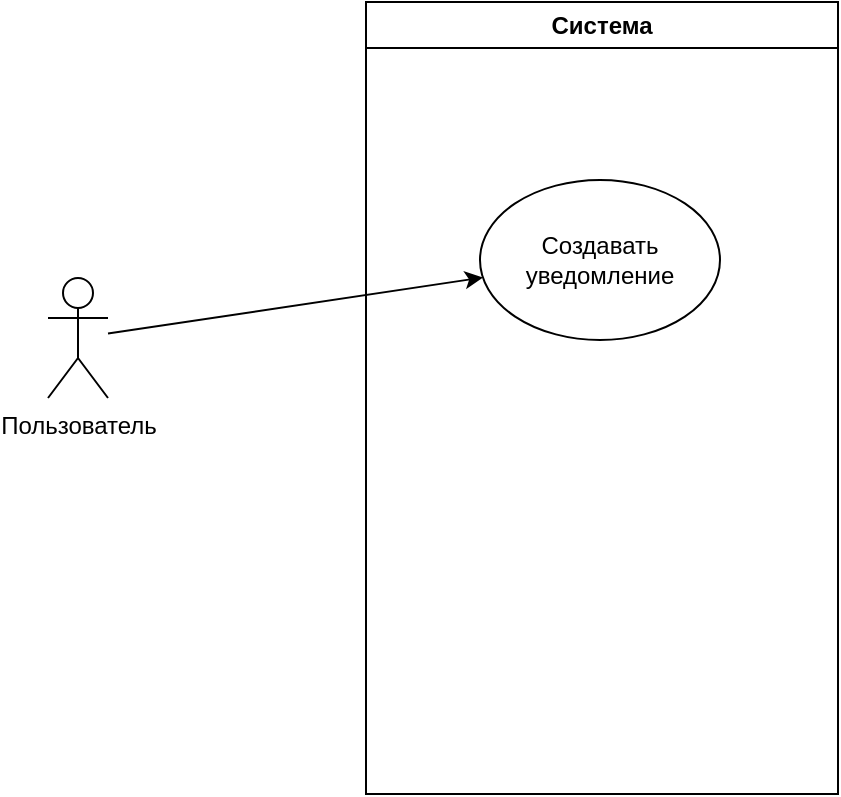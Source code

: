 <mxfile version="24.4.0" type="github">
  <diagram name="Page-1" id="9ZmzEBOo0Ev5dIL-j1Jn">
    <mxGraphModel dx="1193" dy="778" grid="0" gridSize="10" guides="0" tooltips="1" connect="1" arrows="1" fold="1" page="0" pageScale="1" pageWidth="850" pageHeight="1100" math="0" shadow="0">
      <root>
        <mxCell id="0" />
        <mxCell id="1" parent="0" />
        <mxCell id="AkTV5vrw47WEEAWnuP5z-3" style="rounded=0;orthogonalLoop=1;jettySize=auto;html=1;" edge="1" parent="1" source="AkTV5vrw47WEEAWnuP5z-1" target="AkTV5vrw47WEEAWnuP5z-2">
          <mxGeometry relative="1" as="geometry" />
        </mxCell>
        <mxCell id="AkTV5vrw47WEEAWnuP5z-1" value="Пользователь" style="shape=umlActor;verticalLabelPosition=bottom;verticalAlign=top;html=1;outlineConnect=0;" vertex="1" parent="1">
          <mxGeometry x="159" y="299" width="30" height="60" as="geometry" />
        </mxCell>
        <mxCell id="AkTV5vrw47WEEAWnuP5z-2" value="Создавать уведомление" style="ellipse;whiteSpace=wrap;html=1;" vertex="1" parent="1">
          <mxGeometry x="375" y="250" width="120" height="80" as="geometry" />
        </mxCell>
        <mxCell id="AkTV5vrw47WEEAWnuP5z-6" value="Система" style="swimlane;whiteSpace=wrap;html=1;" vertex="1" parent="1">
          <mxGeometry x="318" y="161" width="236" height="396" as="geometry" />
        </mxCell>
      </root>
    </mxGraphModel>
  </diagram>
</mxfile>
